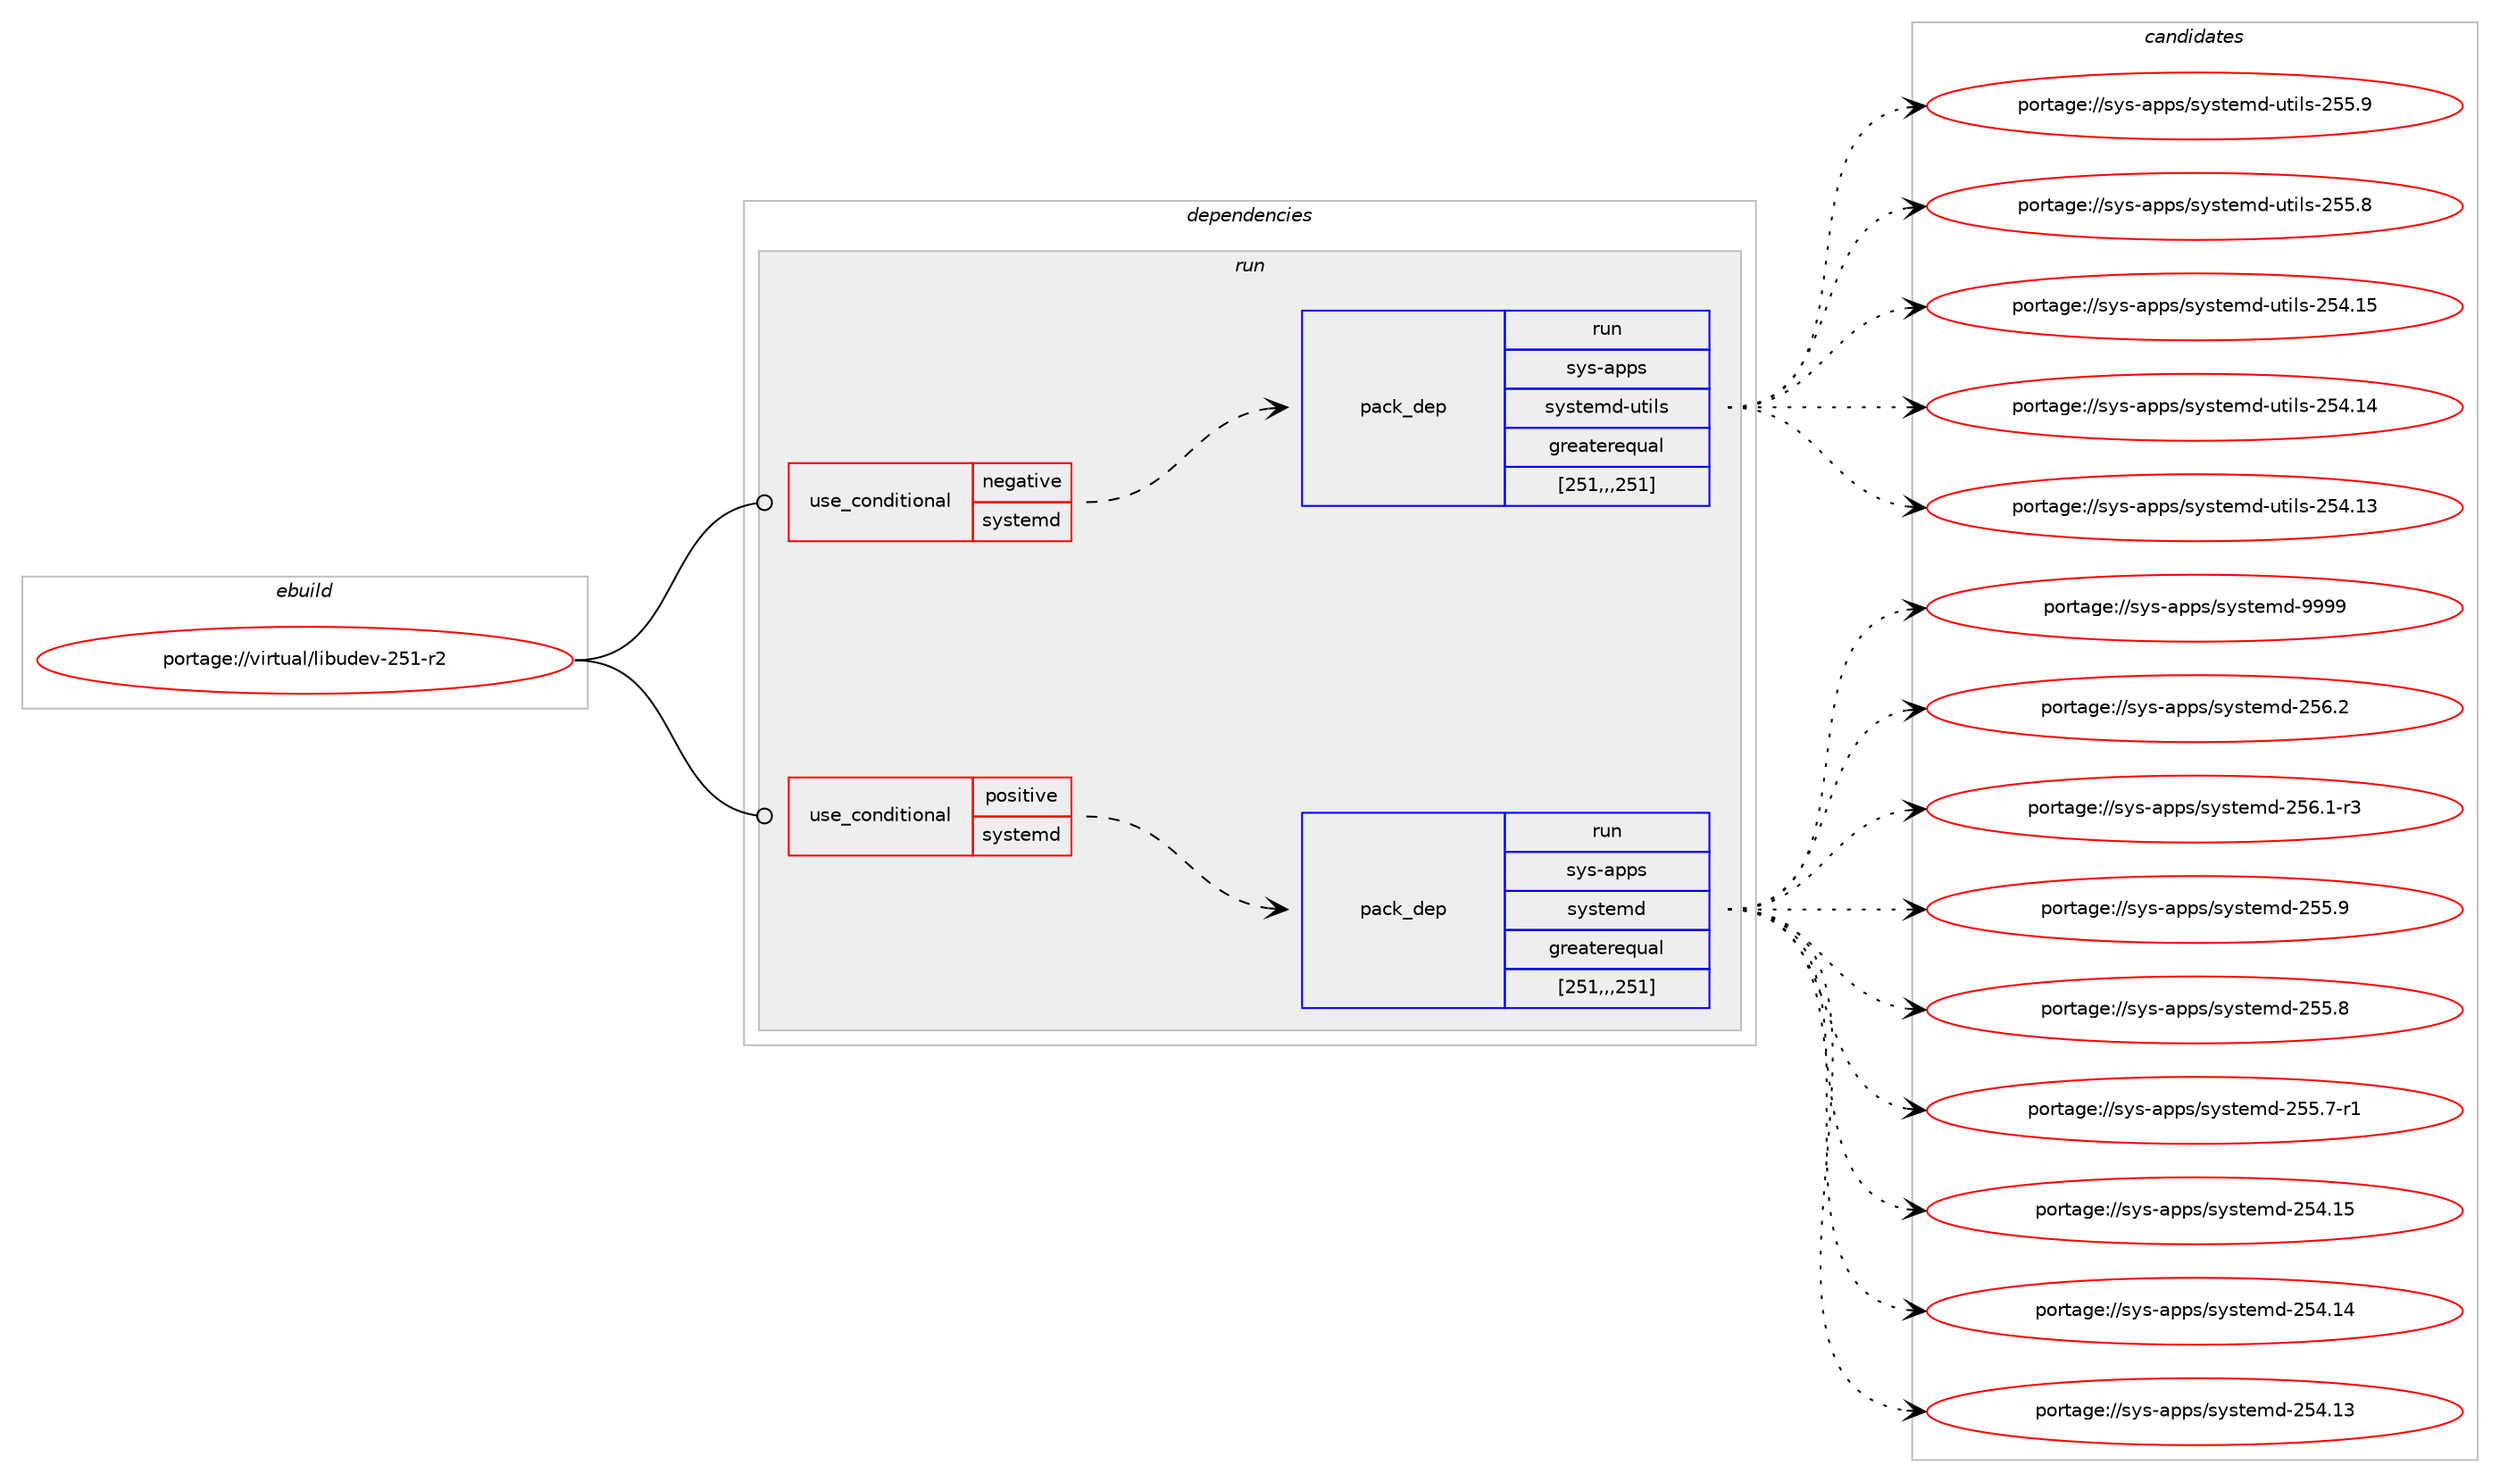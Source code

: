 digraph prolog {

# *************
# Graph options
# *************

newrank=true;
concentrate=true;
compound=true;
graph [rankdir=LR,fontname=Helvetica,fontsize=10,ranksep=1.5];#, ranksep=2.5, nodesep=0.2];
edge  [arrowhead=vee];
node  [fontname=Helvetica,fontsize=10];

# **********
# The ebuild
# **********

subgraph cluster_leftcol {
color=gray;
label=<<i>ebuild</i>>;
id [label="portage://virtual/libudev-251-r2", color=red, width=4, href="../virtual/libudev-251-r2.svg"];
}

# ****************
# The dependencies
# ****************

subgraph cluster_midcol {
color=gray;
label=<<i>dependencies</i>>;
subgraph cluster_compile {
fillcolor="#eeeeee";
style=filled;
label=<<i>compile</i>>;
}
subgraph cluster_compileandrun {
fillcolor="#eeeeee";
style=filled;
label=<<i>compile and run</i>>;
}
subgraph cluster_run {
fillcolor="#eeeeee";
style=filled;
label=<<i>run</i>>;
subgraph cond117996 {
dependency441936 [label=<<TABLE BORDER="0" CELLBORDER="1" CELLSPACING="0" CELLPADDING="4"><TR><TD ROWSPAN="3" CELLPADDING="10">use_conditional</TD></TR><TR><TD>negative</TD></TR><TR><TD>systemd</TD></TR></TABLE>>, shape=none, color=red];
subgraph pack320864 {
dependency441937 [label=<<TABLE BORDER="0" CELLBORDER="1" CELLSPACING="0" CELLPADDING="4" WIDTH="220"><TR><TD ROWSPAN="6" CELLPADDING="30">pack_dep</TD></TR><TR><TD WIDTH="110">run</TD></TR><TR><TD>sys-apps</TD></TR><TR><TD>systemd-utils</TD></TR><TR><TD>greaterequal</TD></TR><TR><TD>[251,,,251]</TD></TR></TABLE>>, shape=none, color=blue];
}
dependency441936:e -> dependency441937:w [weight=20,style="dashed",arrowhead="vee"];
}
id:e -> dependency441936:w [weight=20,style="solid",arrowhead="odot"];
subgraph cond117997 {
dependency441938 [label=<<TABLE BORDER="0" CELLBORDER="1" CELLSPACING="0" CELLPADDING="4"><TR><TD ROWSPAN="3" CELLPADDING="10">use_conditional</TD></TR><TR><TD>positive</TD></TR><TR><TD>systemd</TD></TR></TABLE>>, shape=none, color=red];
subgraph pack320865 {
dependency441939 [label=<<TABLE BORDER="0" CELLBORDER="1" CELLSPACING="0" CELLPADDING="4" WIDTH="220"><TR><TD ROWSPAN="6" CELLPADDING="30">pack_dep</TD></TR><TR><TD WIDTH="110">run</TD></TR><TR><TD>sys-apps</TD></TR><TR><TD>systemd</TD></TR><TR><TD>greaterequal</TD></TR><TR><TD>[251,,,251]</TD></TR></TABLE>>, shape=none, color=blue];
}
dependency441938:e -> dependency441939:w [weight=20,style="dashed",arrowhead="vee"];
}
id:e -> dependency441938:w [weight=20,style="solid",arrowhead="odot"];
}
}

# **************
# The candidates
# **************

subgraph cluster_choices {
rank=same;
color=gray;
label=<<i>candidates</i>>;

subgraph choice320864 {
color=black;
nodesep=1;
choice11512111545971121121154711512111511610110910045117116105108115455053534657 [label="portage://sys-apps/systemd-utils-255.9", color=red, width=4,href="../sys-apps/systemd-utils-255.9.svg"];
choice11512111545971121121154711512111511610110910045117116105108115455053534656 [label="portage://sys-apps/systemd-utils-255.8", color=red, width=4,href="../sys-apps/systemd-utils-255.8.svg"];
choice1151211154597112112115471151211151161011091004511711610510811545505352464953 [label="portage://sys-apps/systemd-utils-254.15", color=red, width=4,href="../sys-apps/systemd-utils-254.15.svg"];
choice1151211154597112112115471151211151161011091004511711610510811545505352464952 [label="portage://sys-apps/systemd-utils-254.14", color=red, width=4,href="../sys-apps/systemd-utils-254.14.svg"];
choice1151211154597112112115471151211151161011091004511711610510811545505352464951 [label="portage://sys-apps/systemd-utils-254.13", color=red, width=4,href="../sys-apps/systemd-utils-254.13.svg"];
dependency441937:e -> choice11512111545971121121154711512111511610110910045117116105108115455053534657:w [style=dotted,weight="100"];
dependency441937:e -> choice11512111545971121121154711512111511610110910045117116105108115455053534656:w [style=dotted,weight="100"];
dependency441937:e -> choice1151211154597112112115471151211151161011091004511711610510811545505352464953:w [style=dotted,weight="100"];
dependency441937:e -> choice1151211154597112112115471151211151161011091004511711610510811545505352464952:w [style=dotted,weight="100"];
dependency441937:e -> choice1151211154597112112115471151211151161011091004511711610510811545505352464951:w [style=dotted,weight="100"];
}
subgraph choice320865 {
color=black;
nodesep=1;
choice1151211154597112112115471151211151161011091004557575757 [label="portage://sys-apps/systemd-9999", color=red, width=4,href="../sys-apps/systemd-9999.svg"];
choice115121115459711211211547115121115116101109100455053544650 [label="portage://sys-apps/systemd-256.2", color=red, width=4,href="../sys-apps/systemd-256.2.svg"];
choice1151211154597112112115471151211151161011091004550535446494511451 [label="portage://sys-apps/systemd-256.1-r3", color=red, width=4,href="../sys-apps/systemd-256.1-r3.svg"];
choice115121115459711211211547115121115116101109100455053534657 [label="portage://sys-apps/systemd-255.9", color=red, width=4,href="../sys-apps/systemd-255.9.svg"];
choice115121115459711211211547115121115116101109100455053534656 [label="portage://sys-apps/systemd-255.8", color=red, width=4,href="../sys-apps/systemd-255.8.svg"];
choice1151211154597112112115471151211151161011091004550535346554511449 [label="portage://sys-apps/systemd-255.7-r1", color=red, width=4,href="../sys-apps/systemd-255.7-r1.svg"];
choice11512111545971121121154711512111511610110910045505352464953 [label="portage://sys-apps/systemd-254.15", color=red, width=4,href="../sys-apps/systemd-254.15.svg"];
choice11512111545971121121154711512111511610110910045505352464952 [label="portage://sys-apps/systemd-254.14", color=red, width=4,href="../sys-apps/systemd-254.14.svg"];
choice11512111545971121121154711512111511610110910045505352464951 [label="portage://sys-apps/systemd-254.13", color=red, width=4,href="../sys-apps/systemd-254.13.svg"];
dependency441939:e -> choice1151211154597112112115471151211151161011091004557575757:w [style=dotted,weight="100"];
dependency441939:e -> choice115121115459711211211547115121115116101109100455053544650:w [style=dotted,weight="100"];
dependency441939:e -> choice1151211154597112112115471151211151161011091004550535446494511451:w [style=dotted,weight="100"];
dependency441939:e -> choice115121115459711211211547115121115116101109100455053534657:w [style=dotted,weight="100"];
dependency441939:e -> choice115121115459711211211547115121115116101109100455053534656:w [style=dotted,weight="100"];
dependency441939:e -> choice1151211154597112112115471151211151161011091004550535346554511449:w [style=dotted,weight="100"];
dependency441939:e -> choice11512111545971121121154711512111511610110910045505352464953:w [style=dotted,weight="100"];
dependency441939:e -> choice11512111545971121121154711512111511610110910045505352464952:w [style=dotted,weight="100"];
dependency441939:e -> choice11512111545971121121154711512111511610110910045505352464951:w [style=dotted,weight="100"];
}
}

}
